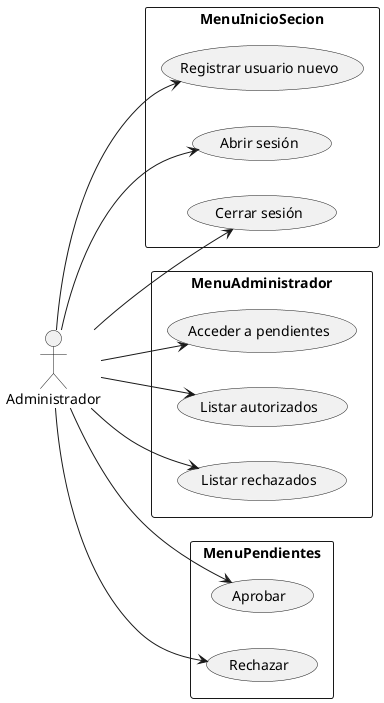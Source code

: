 @startuml
hide circle
/'
esconde el círculo
'/
skinparam classAttributeIconSize 0
/'
le saca la visibilidad a las propiedades y métodos
'/
skinparam monochrome true
/'
lo vuelve blanco y negro
'/
hide members
/'
solo deja el nombre de las clases
'/
left to right direction
/'
genera el uml en columnas (de izquierda a derecha)
'/
skinparam classAttributeIconSize 0
actor "Administrador" as administrador

rectangle MenuInicioSecion{
usecase "Registrar usuario nuevo" as registrar
usecase "Abrir sesión" as abrirSesion
usecase "Cerrar sesión" as cerrarSesion
}

rectangle MenuAdministrador{
usecase "Acceder a pendientes" as pendientes
usecase "Listar autorizados" as autorizados
usecase "Listar rechazados" as rechazados
}

rectangle MenuPendientes{
usecase "Aprobar" as aprobar
usecase "Rechazar" as rechazar
}

administrador --> registrar
administrador -->  abrirSesion
administrador -->  cerrarSesion
administrador --> pendientes
administrador --> autorizados
administrador --> rechazados
administrador --> aprobar
administrador --> rechazar

@enduml
